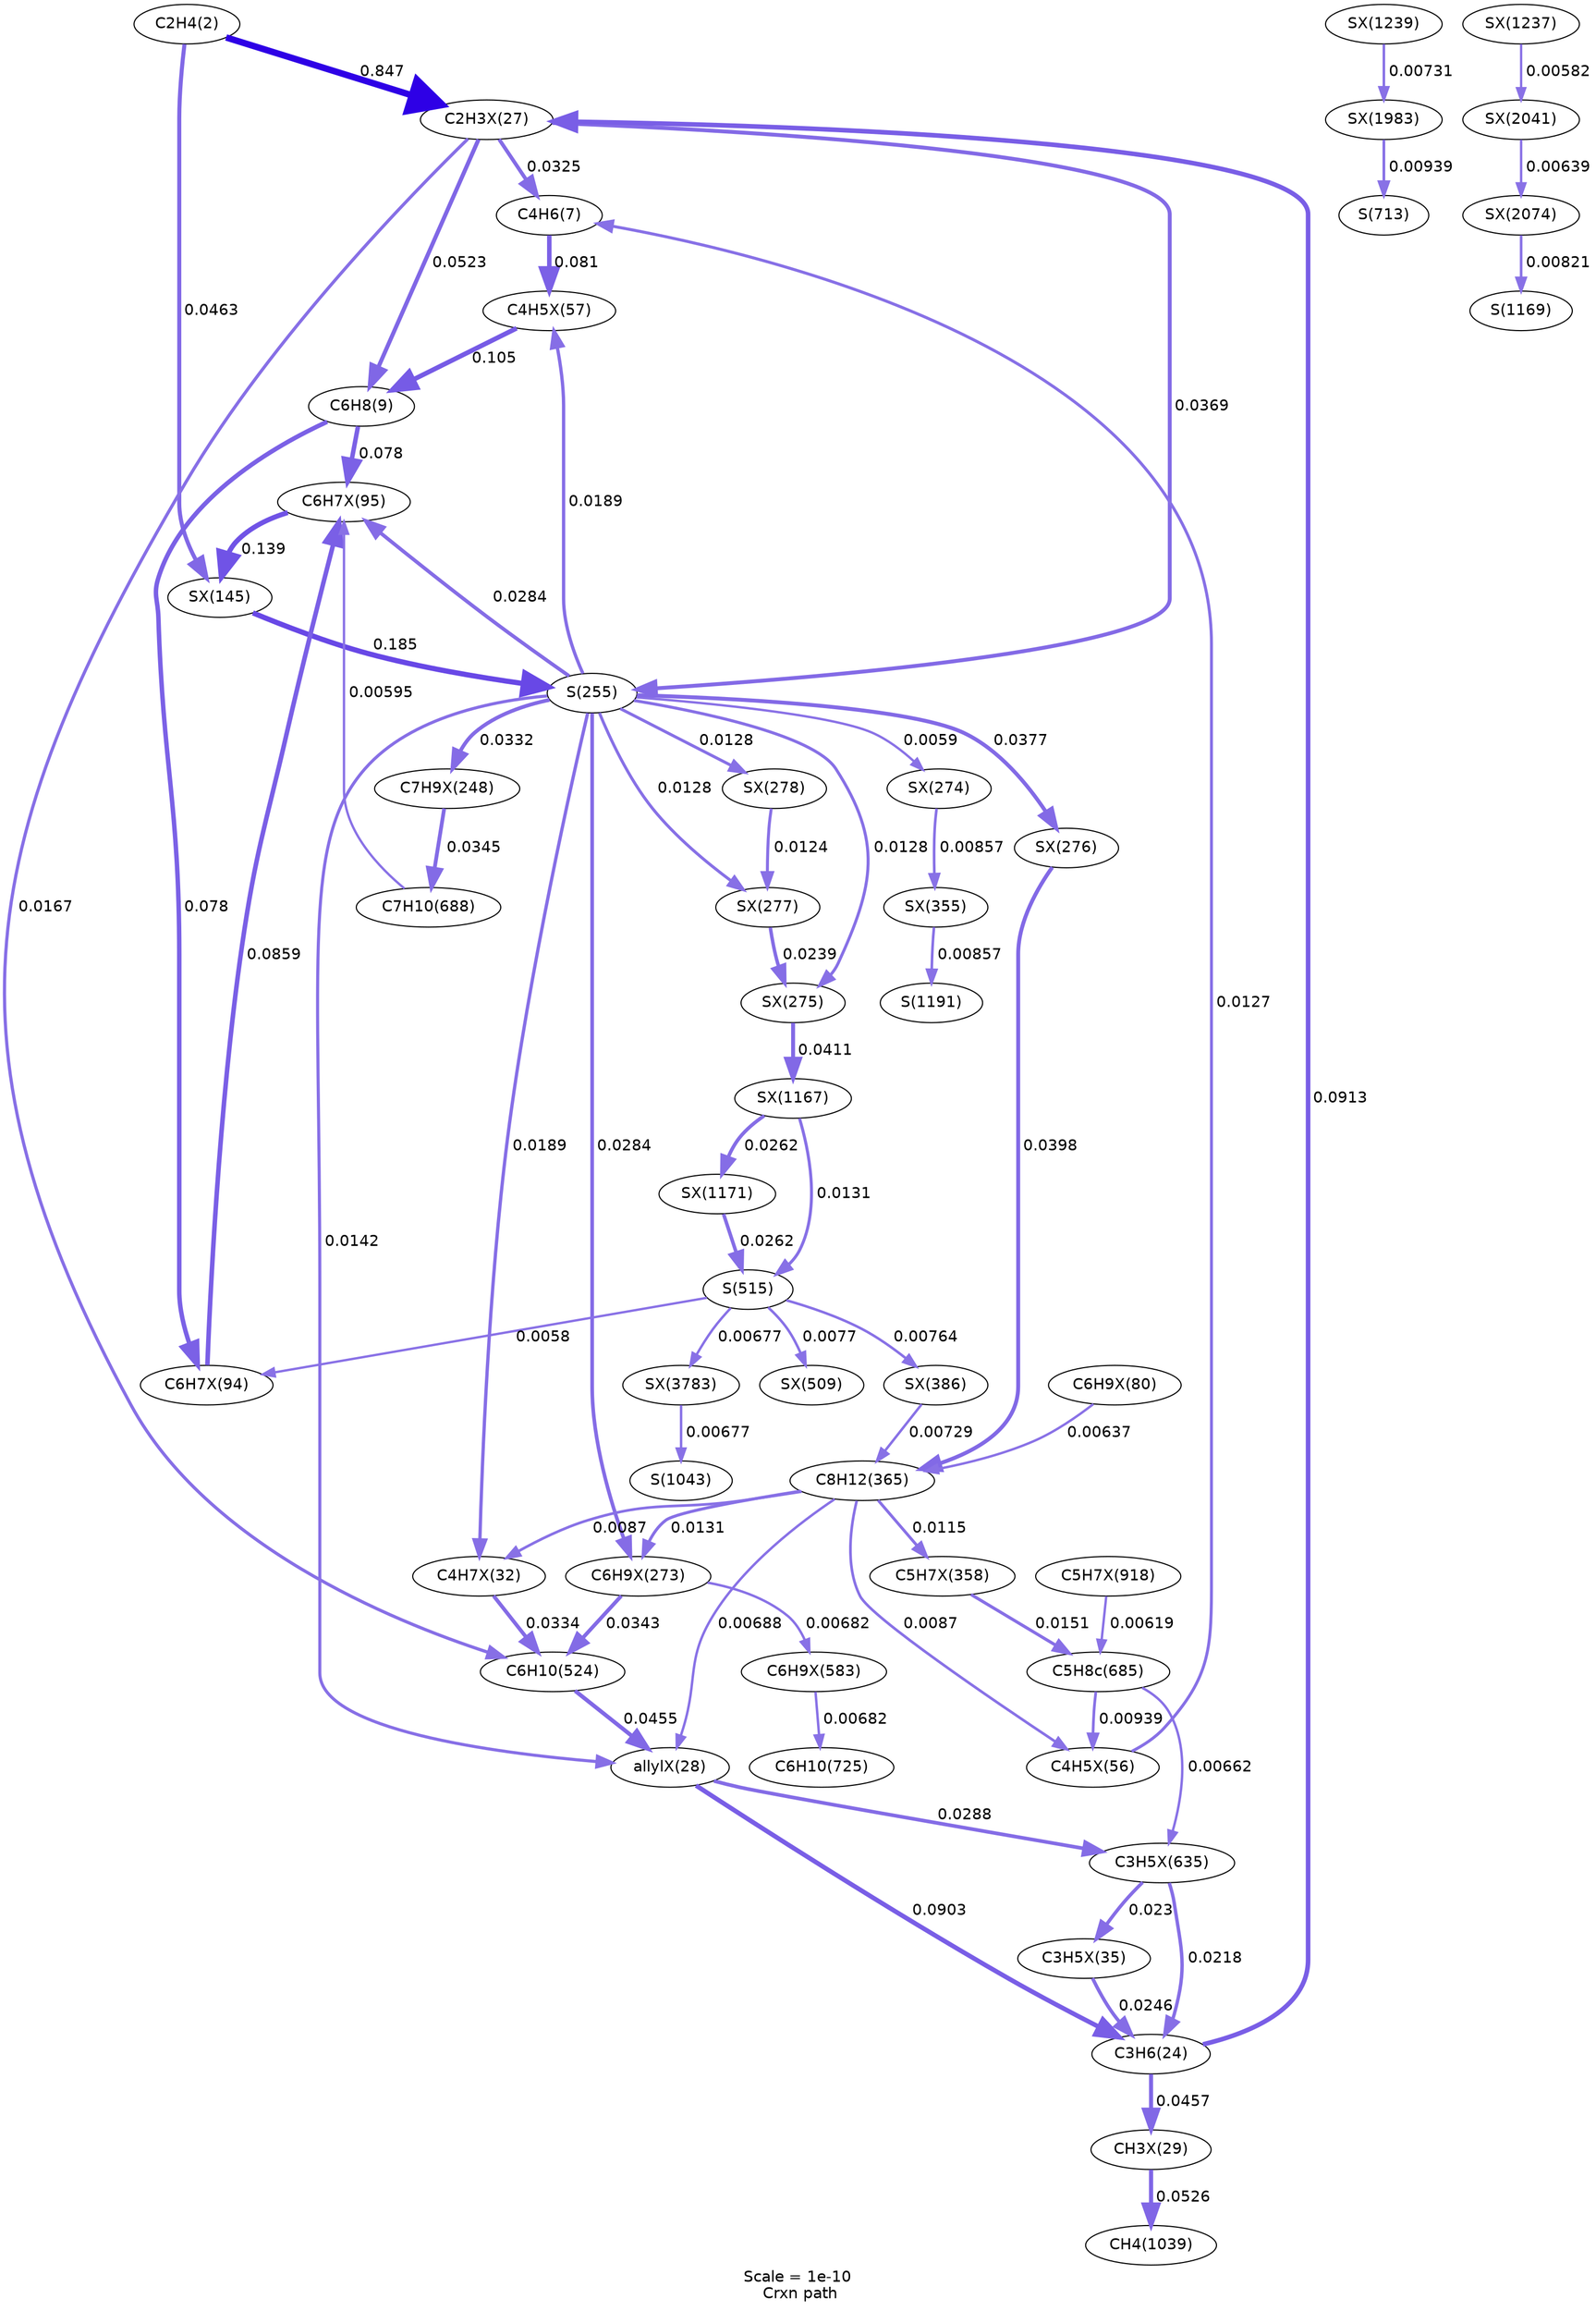 digraph reaction_paths {
center=1;
s5 -> s46[fontname="Helvetica", style="setlinewidth(5.87)", arrowsize=2.94, color="0.7, 1.35, 0.9"
, label=" 0.847"];
s5 -> s70[fontname="Helvetica", style="setlinewidth(3.68)", arrowsize=1.84, color="0.7, 0.546, 0.9"
, label=" 0.0463"];
s46 -> s8[fontname="Helvetica", style="setlinewidth(3.41)", arrowsize=1.71, color="0.7, 0.532, 0.9"
, label=" 0.0325"];
s46 -> s9[fontname="Helvetica", style="setlinewidth(3.77)", arrowsize=1.89, color="0.7, 0.552, 0.9"
, label=" 0.0523"];
s46 -> s13[fontname="Helvetica", style="setlinewidth(3.51)", arrowsize=1.75, color="0.7, 0.537, 0.9"
, label=" 0.0369"];
s46 -> s19[fontname="Helvetica", style="setlinewidth(2.91)", arrowsize=1.46, color="0.7, 0.517, 0.9"
, label=" 0.0167"];
s10 -> s46[fontname="Helvetica", style="setlinewidth(4.19)", arrowsize=2.1, color="0.7, 0.591, 0.9"
, label=" 0.0913"];
s8 -> s58[fontname="Helvetica", style="setlinewidth(4.1)", arrowsize=2.05, color="0.7, 0.581, 0.9"
, label=" 0.081"];
s57 -> s8[fontname="Helvetica", style="setlinewidth(2.7)", arrowsize=1.35, color="0.7, 0.513, 0.9"
, label=" 0.0127"];
s58 -> s9[fontname="Helvetica", style="setlinewidth(4.29)", arrowsize=2.15, color="0.7, 0.605, 0.9"
, label=" 0.105"];
s13 -> s58[fontname="Helvetica", style="setlinewidth(3.01)", arrowsize=1.5, color="0.7, 0.519, 0.9"
, label=" 0.0189"];
s16 -> s57[fontname="Helvetica", style="setlinewidth(2.42)", arrowsize=1.21, color="0.7, 0.509, 0.9"
, label=" 0.0087"];
s22 -> s57[fontname="Helvetica", style="setlinewidth(2.48)", arrowsize=1.24, color="0.7, 0.509, 0.9"
, label=" 0.00939"];
s9 -> s67[fontname="Helvetica", style="setlinewidth(4.07)", arrowsize=2.04, color="0.7, 0.578, 0.9"
, label=" 0.078"];
s9 -> s66[fontname="Helvetica", style="setlinewidth(4.07)", arrowsize=2.04, color="0.7, 0.578, 0.9"
, label=" 0.078"];
s66 -> s67[fontname="Helvetica", style="setlinewidth(4.15)", arrowsize=2.07, color="0.7, 0.586, 0.9"
, label=" 0.0859"];
s67 -> s70[fontname="Helvetica", style="setlinewidth(4.51)", arrowsize=2.26, color="0.7, 0.639, 0.9"
, label=" 0.139"];
s13 -> s67[fontname="Helvetica", style="setlinewidth(3.31)", arrowsize=1.66, color="0.7, 0.528, 0.9"
, label=" 0.0284"];
s23 -> s67[fontname="Helvetica", style="setlinewidth(2.13)", arrowsize=1.07, color="0.7, 0.506, 0.9"
, label=" 0.00595"];
s18 -> s66[fontname="Helvetica", style="setlinewidth(2.11)", arrowsize=1.06, color="0.7, 0.506, 0.9"
, label=" 0.0058"];
s70 -> s13[fontname="Helvetica", style="setlinewidth(4.73)", arrowsize=2.36, color="0.7, 0.685, 0.9"
, label=" 0.185"];
s13 -> s83[fontname="Helvetica", style="setlinewidth(2.13)", arrowsize=1.06, color="0.7, 0.506, 0.9"
, label=" 0.0059"];
s13 -> s85[fontname="Helvetica", style="setlinewidth(3.53)", arrowsize=1.76, color="0.7, 0.538, 0.9"
, label=" 0.0377"];
s13 -> s51[fontname="Helvetica", style="setlinewidth(3.01)", arrowsize=1.5, color="0.7, 0.519, 0.9"
, label=" 0.0189"];
s13 -> s82[fontname="Helvetica", style="setlinewidth(3.31)", arrowsize=1.66, color="0.7, 0.528, 0.9"
, label=" 0.0284"];
s13 -> s47[fontname="Helvetica", style="setlinewidth(2.79)", arrowsize=1.39, color="0.7, 0.514, 0.9"
, label=" 0.0142"];
s13 -> s87[fontname="Helvetica", style="setlinewidth(2.71)", arrowsize=1.35, color="0.7, 0.513, 0.9"
, label=" 0.0128"];
s13 -> s86[fontname="Helvetica", style="setlinewidth(2.71)", arrowsize=1.35, color="0.7, 0.513, 0.9"
, label=" 0.0128"];
s13 -> s84[fontname="Helvetica", style="setlinewidth(2.71)", arrowsize=1.35, color="0.7, 0.513, 0.9"
, label=" 0.0128"];
s13 -> s80[fontname="Helvetica", style="setlinewidth(3.43)", arrowsize=1.71, color="0.7, 0.533, 0.9"
, label=" 0.0332"];
s83 -> s95[fontname="Helvetica", style="setlinewidth(2.41)", arrowsize=1.2, color="0.7, 0.509, 0.9"
, label=" 0.00857"];
s63 -> s16[fontname="Helvetica", style="setlinewidth(2.18)", arrowsize=1.09, color="0.7, 0.506, 0.9"
, label=" 0.00637"];
s85 -> s16[fontname="Helvetica", style="setlinewidth(3.57)", arrowsize=1.78, color="0.7, 0.54, 0.9"
, label=" 0.0398"];
s100 -> s16[fontname="Helvetica", style="setlinewidth(2.28)", arrowsize=1.14, color="0.7, 0.507, 0.9"
, label=" 0.00729"];
s16 -> s51[fontname="Helvetica", style="setlinewidth(2.42)", arrowsize=1.21, color="0.7, 0.509, 0.9"
, label=" 0.0087"];
s16 -> s82[fontname="Helvetica", style="setlinewidth(2.73)", arrowsize=1.36, color="0.7, 0.513, 0.9"
, label=" 0.0131"];
s16 -> s47[fontname="Helvetica", style="setlinewidth(2.24)", arrowsize=1.12, color="0.7, 0.507, 0.9"
, label=" 0.00688"];
s16 -> s96[fontname="Helvetica", style="setlinewidth(2.63)", arrowsize=1.31, color="0.7, 0.511, 0.9"
, label=" 0.0115"];
s18 -> s100[fontname="Helvetica", style="setlinewidth(2.32)", arrowsize=1.16, color="0.7, 0.508, 0.9"
, label=" 0.00764"];
s51 -> s19[fontname="Helvetica", style="setlinewidth(3.43)", arrowsize=1.72, color="0.7, 0.533, 0.9"
, label=" 0.0334"];
s82 -> s19[fontname="Helvetica", style="setlinewidth(3.45)", arrowsize=1.73, color="0.7, 0.534, 0.9"
, label=" 0.0343"];
s19 -> s47[fontname="Helvetica", style="setlinewidth(3.67)", arrowsize=1.83, color="0.7, 0.546, 0.9"
, label=" 0.0455"];
s82 -> s110[fontname="Helvetica", style="setlinewidth(2.23)", arrowsize=1.12, color="0.7, 0.507, 0.9"
, label=" 0.00682"];
s47 -> s111[fontname="Helvetica", style="setlinewidth(3.32)", arrowsize=1.66, color="0.7, 0.529, 0.9"
, label=" 0.0288"];
s47 -> s10[fontname="Helvetica", style="setlinewidth(4.18)", arrowsize=2.09, color="0.7, 0.59, 0.9"
, label=" 0.0903"];
s111 -> s10[fontname="Helvetica", style="setlinewidth(3.11)", arrowsize=1.56, color="0.7, 0.522, 0.9"
, label=" 0.0218"];
s111 -> s54[fontname="Helvetica", style="setlinewidth(3.15)", arrowsize=1.58, color="0.7, 0.523, 0.9"
, label=" 0.023"];
s22 -> s111[fontname="Helvetica", style="setlinewidth(2.21)", arrowsize=1.11, color="0.7, 0.507, 0.9"
, label=" 0.00662"];
s54 -> s10[fontname="Helvetica", style="setlinewidth(3.2)", arrowsize=1.6, color="0.7, 0.525, 0.9"
, label=" 0.0246"];
s10 -> s48[fontname="Helvetica", style="setlinewidth(3.67)", arrowsize=1.83, color="0.7, 0.546, 0.9"
, label=" 0.0457"];
s96 -> s22[fontname="Helvetica", style="setlinewidth(2.83)", arrowsize=1.42, color="0.7, 0.515, 0.9"
, label=" 0.0151"];
s125 -> s22[fontname="Helvetica", style="setlinewidth(2.16)", arrowsize=1.08, color="0.7, 0.506, 0.9"
, label=" 0.00619"];
s48 -> s32[fontname="Helvetica", style="setlinewidth(3.78)", arrowsize=1.89, color="0.7, 0.553, 0.9"
, label=" 0.0526"];
s87 -> s86[fontname="Helvetica", style="setlinewidth(2.69)", arrowsize=1.34, color="0.7, 0.512, 0.9"
, label=" 0.0124"];
s86 -> s84[fontname="Helvetica", style="setlinewidth(3.18)", arrowsize=1.59, color="0.7, 0.524, 0.9"
, label=" 0.0239"];
s84 -> s131[fontname="Helvetica", style="setlinewidth(3.59)", arrowsize=1.8, color="0.7, 0.541, 0.9"
, label=" 0.0411"];
s131 -> s132[fontname="Helvetica", style="setlinewidth(3.25)", arrowsize=1.62, color="0.7, 0.526, 0.9"
, label=" 0.0262"];
s131 -> s18[fontname="Helvetica", style="setlinewidth(2.73)", arrowsize=1.36, color="0.7, 0.513, 0.9"
, label=" 0.0131"];
s132 -> s18[fontname="Helvetica", style="setlinewidth(3.25)", arrowsize=1.63, color="0.7, 0.526, 0.9"
, label=" 0.0262"];
s80 -> s23[fontname="Helvetica", style="setlinewidth(3.46)", arrowsize=1.73, color="0.7, 0.534, 0.9"
, label=" 0.0345"];
s138 -> s150[fontname="Helvetica", style="setlinewidth(2.29)", arrowsize=1.14, color="0.7, 0.507, 0.9"
, label=" 0.00731"];
s136 -> s154[fontname="Helvetica", style="setlinewidth(2.11)", arrowsize=1.06, color="0.7, 0.506, 0.9"
, label=" 0.00582"];
s154 -> s156[fontname="Helvetica", style="setlinewidth(2.18)", arrowsize=1.09, color="0.7, 0.506, 0.9"
, label=" 0.00639"];
s150 -> s24[fontname="Helvetica", style="setlinewidth(2.48)", arrowsize=1.24, color="0.7, 0.509, 0.9"
, label=" 0.00939"];
s156 -> s37[fontname="Helvetica", style="setlinewidth(2.37)", arrowsize=1.19, color="0.7, 0.508, 0.9"
, label=" 0.00821"];
s110 -> s26[fontname="Helvetica", style="setlinewidth(2.23)", arrowsize=1.12, color="0.7, 0.507, 0.9"
, label=" 0.00682"];
s18 -> s108[fontname="Helvetica", style="setlinewidth(2.33)", arrowsize=1.16, color="0.7, 0.508, 0.9"
, label=" 0.0077"];
s18 -> s190[fontname="Helvetica", style="setlinewidth(2.23)", arrowsize=1.11, color="0.7, 0.507, 0.9"
, label=" 0.00677"];
s95 -> s38[fontname="Helvetica", style="setlinewidth(2.41)", arrowsize=1.2, color="0.7, 0.509, 0.9"
, label=" 0.00857"];
s190 -> s33[fontname="Helvetica", style="setlinewidth(2.23)", arrowsize=1.11, color="0.7, 0.507, 0.9"
, label=" 0.00677"];
s5 [ fontname="Helvetica", label="C2H4(2)"];
s8 [ fontname="Helvetica", label="C4H6(7)"];
s9 [ fontname="Helvetica", label="C6H8(9)"];
s10 [ fontname="Helvetica", label="C3H6(24)"];
s13 [ fontname="Helvetica", label="S(255)"];
s16 [ fontname="Helvetica", label="C8H12(365)"];
s18 [ fontname="Helvetica", label="S(515)"];
s19 [ fontname="Helvetica", label="C6H10(524)"];
s22 [ fontname="Helvetica", label="C5H8c(685)"];
s23 [ fontname="Helvetica", label="C7H10(688)"];
s24 [ fontname="Helvetica", label="S(713)"];
s26 [ fontname="Helvetica", label="C6H10(725)"];
s32 [ fontname="Helvetica", label="CH4(1039)"];
s33 [ fontname="Helvetica", label="S(1043)"];
s37 [ fontname="Helvetica", label="S(1169)"];
s38 [ fontname="Helvetica", label="S(1191)"];
s46 [ fontname="Helvetica", label="C2H3X(27)"];
s47 [ fontname="Helvetica", label="allylX(28)"];
s48 [ fontname="Helvetica", label="CH3X(29)"];
s51 [ fontname="Helvetica", label="C4H7X(32)"];
s54 [ fontname="Helvetica", label="C3H5X(35)"];
s57 [ fontname="Helvetica", label="C4H5X(56)"];
s58 [ fontname="Helvetica", label="C4H5X(57)"];
s63 [ fontname="Helvetica", label="C6H9X(80)"];
s66 [ fontname="Helvetica", label="C6H7X(94)"];
s67 [ fontname="Helvetica", label="C6H7X(95)"];
s70 [ fontname="Helvetica", label="SX(145)"];
s80 [ fontname="Helvetica", label="C7H9X(248)"];
s82 [ fontname="Helvetica", label="C6H9X(273)"];
s83 [ fontname="Helvetica", label="SX(274)"];
s84 [ fontname="Helvetica", label="SX(275)"];
s85 [ fontname="Helvetica", label="SX(276)"];
s86 [ fontname="Helvetica", label="SX(277)"];
s87 [ fontname="Helvetica", label="SX(278)"];
s95 [ fontname="Helvetica", label="SX(355)"];
s96 [ fontname="Helvetica", label="C5H7X(358)"];
s100 [ fontname="Helvetica", label="SX(386)"];
s108 [ fontname="Helvetica", label="SX(509)"];
s110 [ fontname="Helvetica", label="C6H9X(583)"];
s111 [ fontname="Helvetica", label="C3H5X(635)"];
s125 [ fontname="Helvetica", label="C5H7X(918)"];
s131 [ fontname="Helvetica", label="SX(1167)"];
s132 [ fontname="Helvetica", label="SX(1171)"];
s136 [ fontname="Helvetica", label="SX(1237)"];
s138 [ fontname="Helvetica", label="SX(1239)"];
s150 [ fontname="Helvetica", label="SX(1983)"];
s154 [ fontname="Helvetica", label="SX(2041)"];
s156 [ fontname="Helvetica", label="SX(2074)"];
s190 [ fontname="Helvetica", label="SX(3783)"];
 label = "Scale = 1e-10\l Crxn path";
 fontname = "Helvetica";
}
